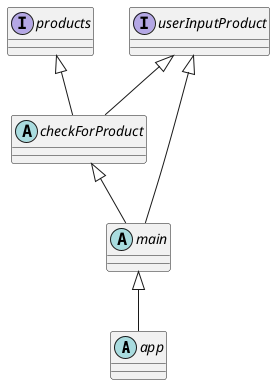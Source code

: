 @startuml
'https://plantuml.com/class-diagram

abstract class app
abstract main
abstract checkForProduct

interface products
interface userInputProduct

main <|-- app
checkForProduct <|-- main
products <|-- checkForProduct
userInputProduct <|-- checkForProduct
userInputProduct <|-- main


@enduml